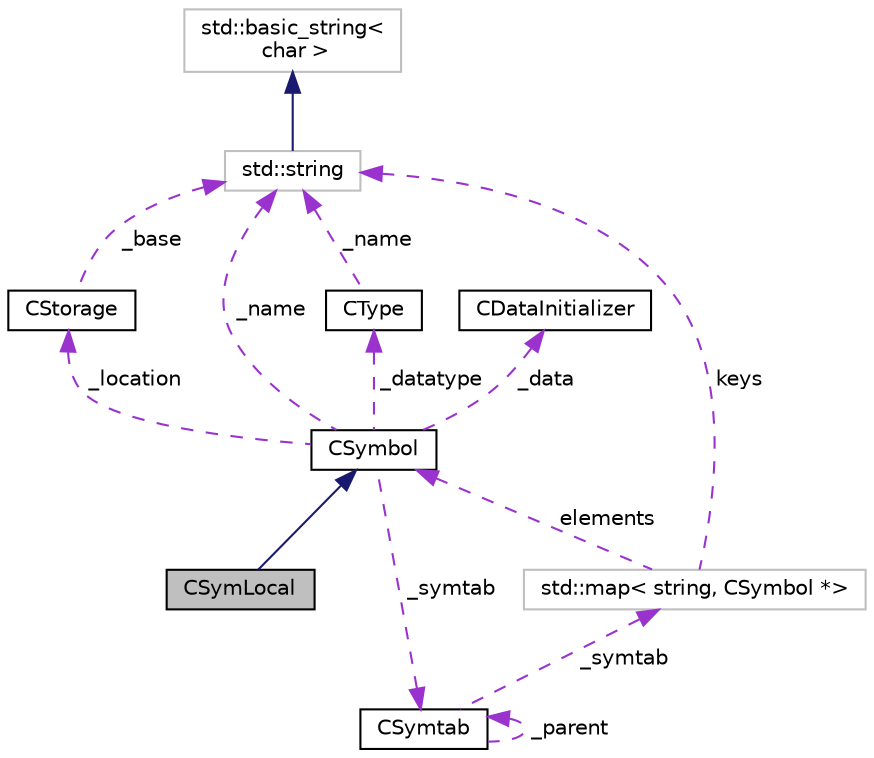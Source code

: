 digraph "CSymLocal"
{
  edge [fontname="Helvetica",fontsize="10",labelfontname="Helvetica",labelfontsize="10"];
  node [fontname="Helvetica",fontsize="10",shape=record];
  Node3 [label="CSymLocal",height=0.2,width=0.4,color="black", fillcolor="grey75", style="filled", fontcolor="black"];
  Node4 -> Node3 [dir="back",color="midnightblue",fontsize="10",style="solid",fontname="Helvetica"];
  Node4 [label="CSymbol",height=0.2,width=0.4,color="black", fillcolor="white", style="filled",URL="$classCSymbol.html",tooltip="SnuPL symbol. "];
  Node5 -> Node4 [dir="back",color="darkorchid3",fontsize="10",style="dashed",label=" _location" ,fontname="Helvetica"];
  Node5 [label="CStorage",height=0.2,width=0.4,color="black", fillcolor="white", style="filled",URL="$classCStorage.html",tooltip="SnuPL storage location class. "];
  Node6 -> Node5 [dir="back",color="darkorchid3",fontsize="10",style="dashed",label=" _base" ,fontname="Helvetica"];
  Node6 [label="std::string",height=0.2,width=0.4,color="grey75", fillcolor="white", style="filled",tooltip="STL class. "];
  Node7 -> Node6 [dir="back",color="midnightblue",fontsize="10",style="solid",fontname="Helvetica"];
  Node7 [label="std::basic_string\<\l char \>",height=0.2,width=0.4,color="grey75", fillcolor="white", style="filled",tooltip="STL class. "];
  Node8 -> Node4 [dir="back",color="darkorchid3",fontsize="10",style="dashed",label=" _symtab" ,fontname="Helvetica"];
  Node8 [label="CSymtab",height=0.2,width=0.4,color="black", fillcolor="white", style="filled",URL="$classCSymtab.html",tooltip="SnuPL symbol table. "];
  Node8 -> Node8 [dir="back",color="darkorchid3",fontsize="10",style="dashed",label=" _parent" ,fontname="Helvetica"];
  Node9 -> Node8 [dir="back",color="darkorchid3",fontsize="10",style="dashed",label=" _symtab" ,fontname="Helvetica"];
  Node9 [label="std::map\< string, CSymbol *\>",height=0.2,width=0.4,color="grey75", fillcolor="white", style="filled"];
  Node6 -> Node9 [dir="back",color="darkorchid3",fontsize="10",style="dashed",label=" keys" ,fontname="Helvetica"];
  Node4 -> Node9 [dir="back",color="darkorchid3",fontsize="10",style="dashed",label=" elements" ,fontname="Helvetica"];
  Node10 -> Node4 [dir="back",color="darkorchid3",fontsize="10",style="dashed",label=" _datatype" ,fontname="Helvetica"];
  Node10 [label="CType",height=0.2,width=0.4,color="black", fillcolor="white", style="filled",URL="$classCType.html",tooltip="SnuPL base type. "];
  Node6 -> Node10 [dir="back",color="darkorchid3",fontsize="10",style="dashed",label=" _name" ,fontname="Helvetica"];
  Node11 -> Node4 [dir="back",color="darkorchid3",fontsize="10",style="dashed",label=" _data" ,fontname="Helvetica"];
  Node11 [label="CDataInitializer",height=0.2,width=0.4,color="black", fillcolor="white", style="filled",URL="$classCDataInitializer.html",tooltip="SnuPL data initializer. "];
  Node6 -> Node4 [dir="back",color="darkorchid3",fontsize="10",style="dashed",label=" _name" ,fontname="Helvetica"];
}
